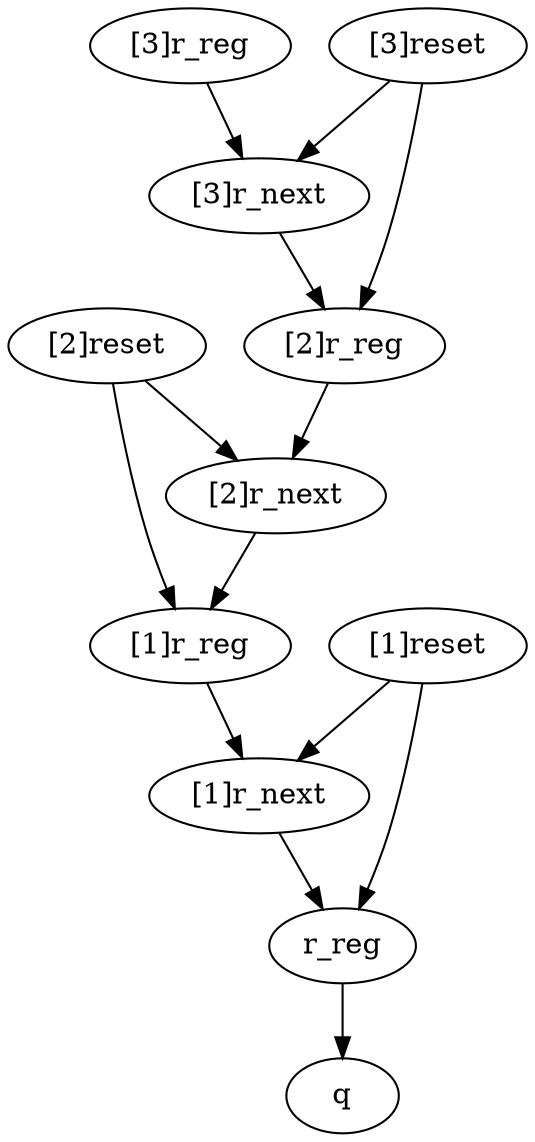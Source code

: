 strict digraph "" {
	"[2]reset"	[complexity=20,
		importance=1.30912876125,
		rank=0.0654564380625];
	"[1]r_reg"	[complexity=11,
		importance=0.964730464039,
		rank=0.0877027694581];
	"[2]reset" -> "[1]r_reg";
	"[2]r_next"	[complexity=13,
		importance=1.17219925797,
		rank=0.0901691736903];
	"[2]reset" -> "[2]r_next";
	"[1]r_next"	[complexity=4,
		importance=0.678423251566,
		rank=0.169605812892];
	"[1]r_reg" -> "[1]r_next";
	"[2]r_reg"	[complexity=20,
		importance=1.45850647045,
		rank=0.0729253235223];
	"[2]r_reg" -> "[2]r_next";
	"[3]r_next"	[complexity=22,
		importance=1.66597526438,
		rank=0.075726148381];
	"[3]r_next" -> "[2]r_reg";
	"[3]r_reg"	[complexity=29,
		importance=1.95228247685,
		rank=0.0673200854088];
	"[3]r_reg" -> "[3]r_next";
	q	[complexity=0,
		importance=0.184647245159,
		rank=0.0];
	r_reg	[complexity=2,
		importance=0.470954457631,
		rank=0.235477228816];
	"[1]r_next" -> r_reg;
	"[2]r_next" -> "[1]r_reg";
	r_reg -> q;
	"[1]reset"	[complexity=11,
		importance=0.815352754841,
		rank=0.0741229777129];
	"[1]reset" -> "[1]r_next";
	"[1]reset" -> r_reg;
	"[3]reset"	[complexity=29,
		importance=1.80290476766,
		rank=0.0621691299192];
	"[3]reset" -> "[2]r_reg";
	"[3]reset" -> "[3]r_next";
}

